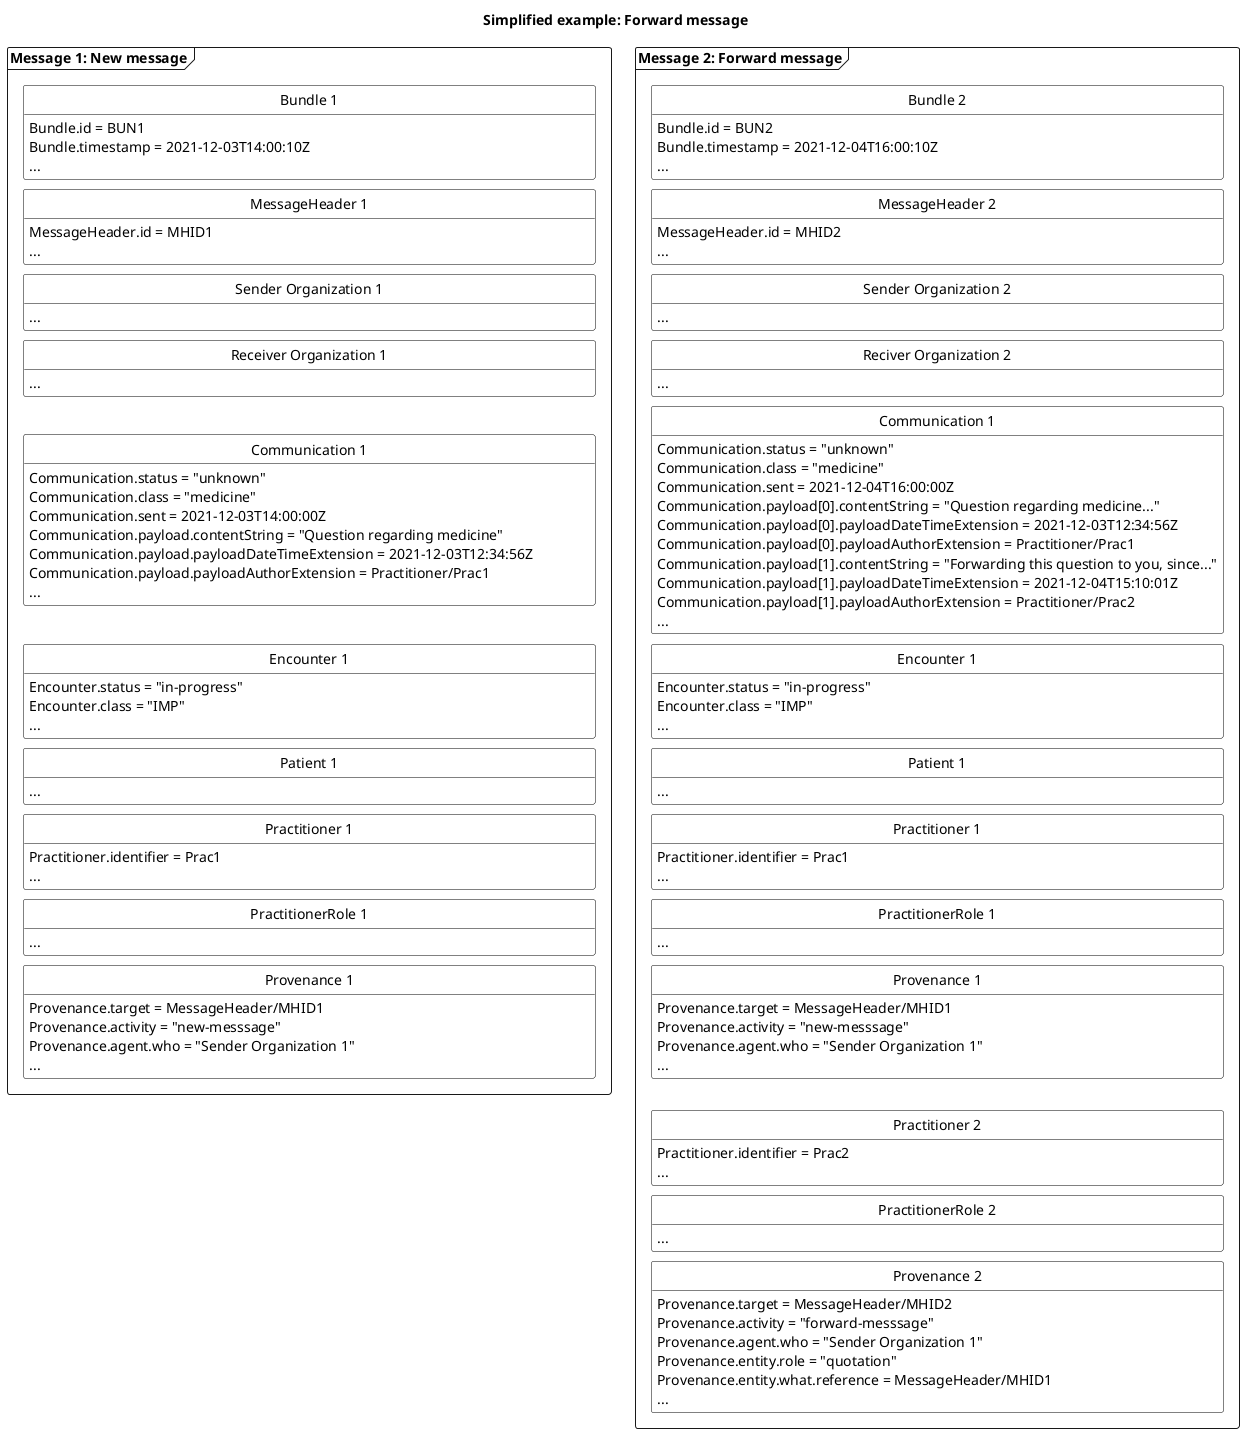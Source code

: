 @startuml CCForwardMessage

'layout
skinparam class {
    BackgroundColor White
    BorderColor Black
    ArrowColor Black
  }
hide circle
hide empty members
skinparam SameClassWidth true
skinparam Ranksep 10


'title
title Simplified example: Forward message

'Message 1: New message
package "Message 1: New message" as new <<Frame>>{
    class "Bundle 1" as newB {
        Bundle.id = BUN1
        Bundle.timestamp = 2021-12-03T14:00:10Z
        ...
    }
    class "MessageHeader 1" as newMH{
        MessageHeader.id = MHID1
        ...
    }
    class "Sender Organization 1" as newSOrg{
        ...
    }
    class "Receiver Organization 1" as newROrg{
        ...
    }
    class "Communication 1" as newCom{
        Communication.status = "unknown"
        Communication.class = "medicine"
        Communication.sent = 2021-12-03T14:00:00Z
        Communication.payload.contentString = "Question regarding medicine"
        Communication.payload.payloadDateTimeExtension = 2021-12-03T12:34:56Z
        Communication.payload.payloadAuthorExtension = Practitioner/Prac1
        ...
    }
    class "Encounter 1" as newENC{
        Encounter.status = "in-progress"
        Encounter.class = "IMP"
        ...
    }
    class "Patient 1" as newPT{
        ...
    }
    class "Practitioner 1" as newPrac{
        Practitioner.identifier = Prac1
        ...
    }
    class "PractitionerRole 1" as newPracR{
        ...
    }
    class "Provenance 1" as newPRO{
        Provenance.target = MessageHeader/MHID1
        Provenance.activity = "new-messsage"
        Provenance.agent.who = "Sender Organization 1"
        ...
    }

newB -[hidden]- newMH
newMH -[hidden]- newSOrg
newSOrg-[hidden]-newROrg
newROrg-[hidden]-newCom
newCom -[hidden]- newENC
newENC-[hidden]-newPT
newPT-[hidden]-newPrac
newPrac-[hidden]-newPracR
newPracR-[hidden]-newPRO



}

'Message 2: Forward message
package "Message 2: Forward message" as forward <<Frame>>{
    class "Bundle 2" as forwardB {
        Bundle.id = BUN2
        Bundle.timestamp = 2021-12-04T16:00:10Z
        ...
    }
    class "MessageHeader 2" as forwardMH{
        MessageHeader.id = MHID2
        ...
    }
    class "Sender Organization 2" as forwardSOrg{
        ...
    }
    class "Reciver Organization 2" as forwardROrg{
        ...
    }
    class "Communication 1" as newforwardCom{
        Communication.status = "unknown"
        Communication.class = "medicine"
        Communication.sent = 2021-12-04T16:00:00Z
        Communication.payload[0].contentString = "Question regarding medicine..."
        Communication.payload[0].payloadDateTimeExtension = 2021-12-03T12:34:56Z
        Communication.payload[0].payloadAuthorExtension = Practitioner/Prac1
        Communication.payload[1].contentString = "Forwarding this question to you, since..."
        Communication.payload[1].payloadDateTimeExtension = 2021-12-04T15:10:01Z
        Communication.payload[1].payloadAuthorExtension = Practitioner/Prac2
        ...
    }
    class "Encounter 1" as newforwardENC{
        Encounter.status = "in-progress"
        Encounter.class = "IMP"
        ...
    }
    class "Patient 1" as newforwardPT{
        ...
    }
    class "Practitioner 1" as newforwardPrac{
        Practitioner.identifier = Prac1
        ...
    }
    class "PractitionerRole 1" as newforwardPracR{
        ...
    }
    class "Provenance 1" as newforwardPRO{
        Provenance.target = MessageHeader/MHID1
        Provenance.activity = "new-messsage"
        Provenance.agent.who = "Sender Organization 1"
        ...
    }
    class "Practitioner 2" as forwardPrac{
        Practitioner.identifier = Prac2
        ...
    }
    class "PractitionerRole 2" as forwardPracR{
        ...
    }    
    class "Provenance 2" as forwardPRO{
        Provenance.target = MessageHeader/MHID2
        Provenance.activity = "forward-messsage"
        Provenance.agent.who = "Sender Organization 1"
        Provenance.entity.role = "quotation"
        Provenance.entity.what.reference = MessageHeader/MHID1
        ...
    }

forwardB -[hidden]- forwardMH
forwardMH -[hidden]- forwardSOrg
forwardSOrg-[hidden]-forwardROrg
forwardROrg-[hidden]-newforwardCom
newforwardCom -[hidden]- newforwardENC
newforwardENC-[hidden]-newforwardPT
newforwardPT-[hidden]-newforwardPrac
newforwardPrac-[hidden]-newforwardPracR
newforwardPracR-[hidden]-newforwardPRO
newforwardPRO-[hidden]-forwardPrac
forwardPrac-[hidden]-forwardPracR
forwardPracR-[hidden]-forwardPRO



}

' pile mellem de to beskeder
' admit --> finished


@enduml






